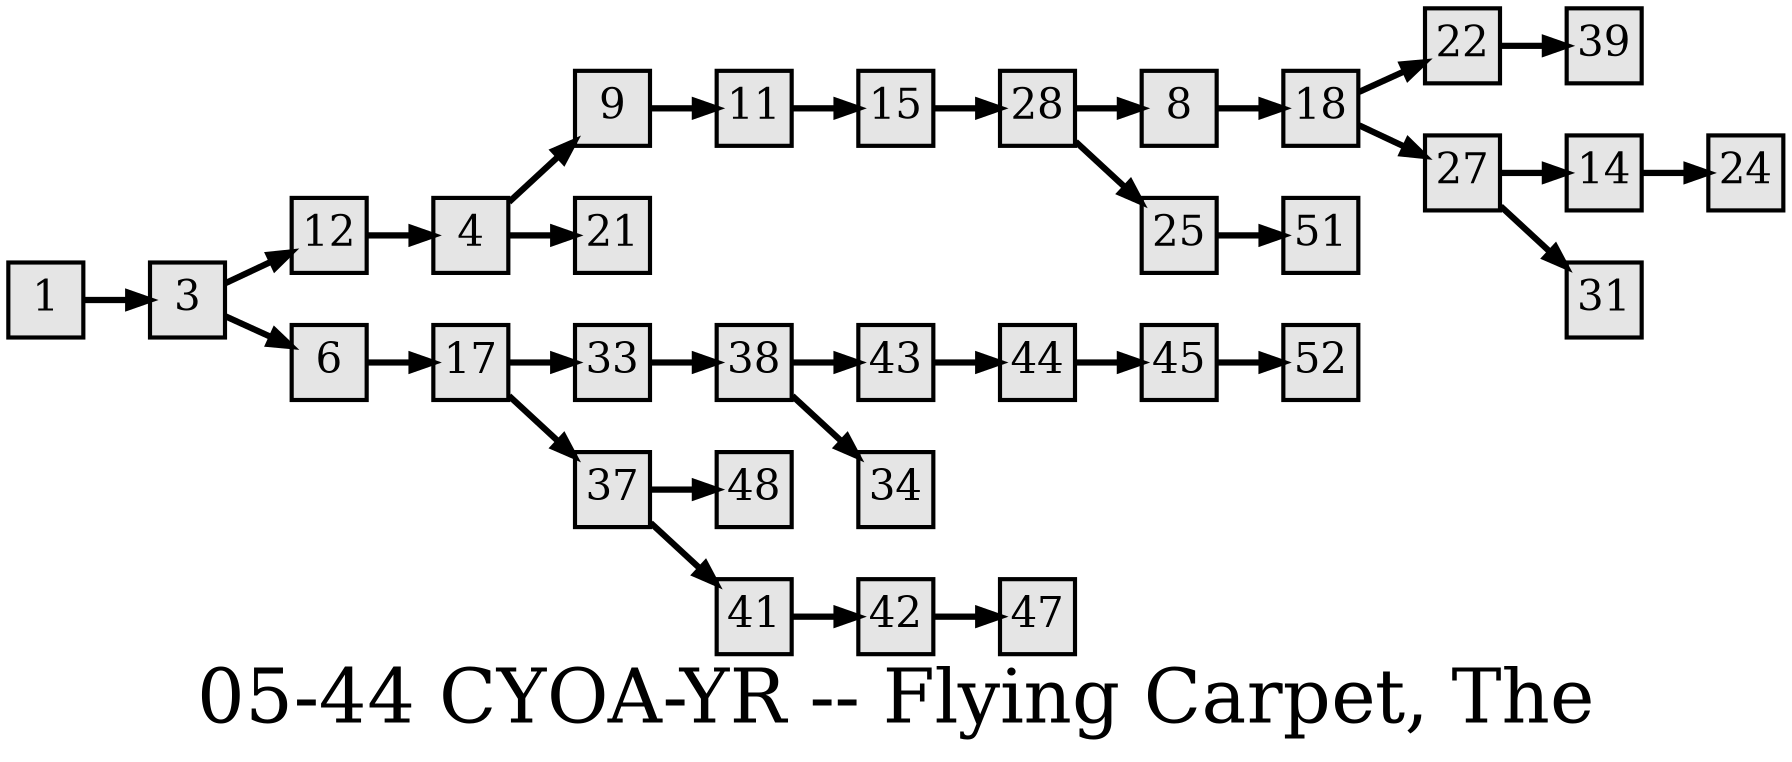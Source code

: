 digraph g{
  graph [ label="05-44 CYOA-YR -- Flying Carpet, The" rankdir=LR, ordering=out, fontsize=36, nodesep="0.35", ranksep="0.45"];
  node  [shape=rect, penwidth=2, fontsize=20, style=filled, fillcolor=grey90, margin="0,0", labelfloat=true, regular=true, fixedsize=true];
  edge  [labelfloat=true, penwidth=3, fontsize=12];

  1 -> 3;
  3 -> 12;
  3 -> 6;
  4 -> 9;
  4 -> 21;
  6 -> 17;
  8 -> 18;
  9 -> 11;
  11 -> 15;
  12 -> 4;
  14 -> 24;
  15 -> 28;
  17 -> 33;
  17 -> 37;
  18 -> 22;
  18 -> 27;
  22 -> 39;
  25 -> 51;
  27 -> 14;
  27 -> 31;
  28 -> 8;
  28 -> 25;
  33 -> 38;
  37 -> 48;
  37 -> 41;
  38 -> 43;
  38 -> 34;
  41 -> 42;
  42 -> 47;
  43 -> 44;
  44 -> 45;
  45 -> 52;
}

